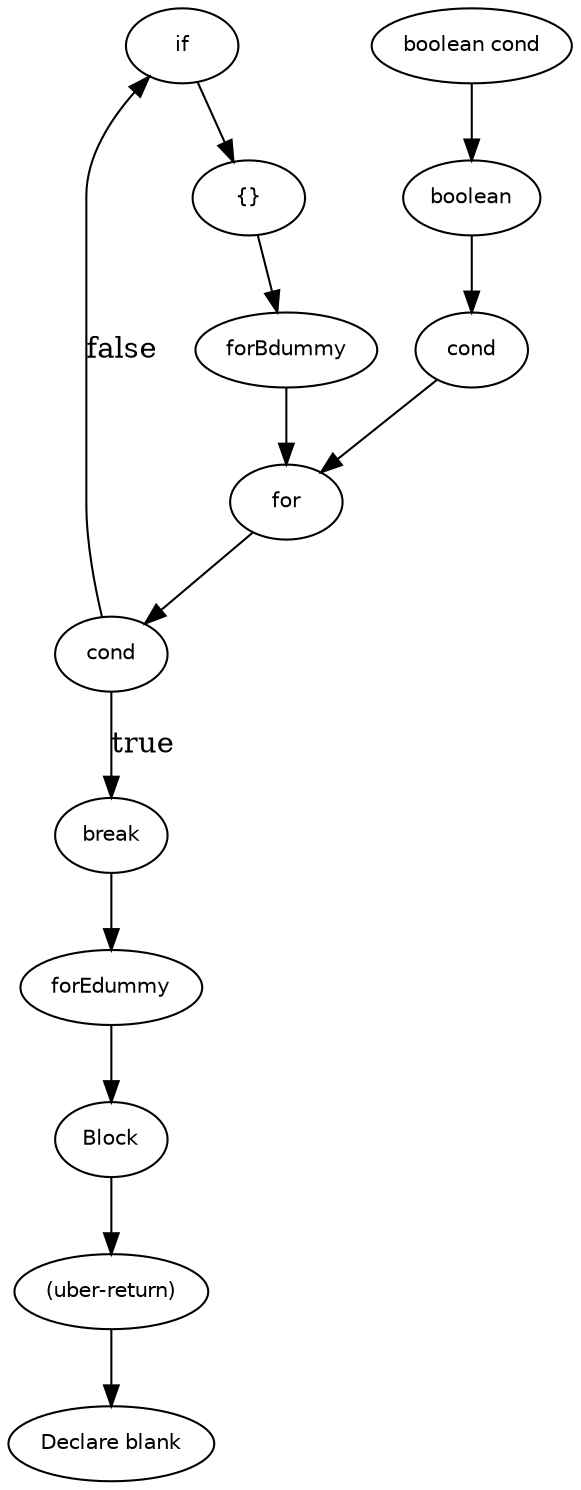 digraph blank {
  9 [
    label = if,
    fontname = Helvetica,
    fontsize = 10
  ];
  8 [
    label = "{}",
    fontname = Helvetica,
    fontsize = 10
  ];
  7 [
    label = forEdummy,
    fontname = Helvetica,
    fontsize = 10
  ];
  6 [
    label = forBdummy,
    fontname = Helvetica,
    fontsize = 10
  ];
  5 [
    label = cond,
    fontname = Helvetica,
    fontsize = 10
  ];
  4 [
    label = boolean,
    fontname = Helvetica,
    fontsize = 10
  ];
  13 [
    label = Block,
    fontname = Helvetica,
    fontsize = 10
  ];
  3 [
    label = "boolean cond",
    fontname = Helvetica,
    fontsize = 10
  ];
  12 [
    label = for,
    fontname = Helvetica,
    fontsize = 10
  ];
  2 [
    label = "(uber-return)",
    fontname = Helvetica,
    fontsize = 10
  ];
  11 [
    label = break,
    fontname = Helvetica,
    fontsize = 10
  ];
  10 [
    label = cond,
    fontname = Helvetica,
    fontsize = 10
  ];
  0 [
    label = "Declare blank",
    fontname = Helvetica,
    fontsize = 10
  ];
  3 -> 4 [
    label = ""
  ];
  9 -> 8 [
    label = ""
  ];
  7 -> 13 [
    label = ""
  ];
  6 -> 12 [
    label = ""
  ];
  10 -> 9 [
    label = false
  ];
  5 -> 12 [
    label = ""
  ];
  2 -> 0 [
    label = ""
  ];
  11 -> 7 [
    label = ""
  ];
  8 -> 6 [
    label = ""
  ];
  12 -> 10 [
    label = ""
  ];
  13 -> 2 [
    label = ""
  ];
  10 -> 11 [
    label = true
  ];
  4 -> 5 [
    label = ""
  ];
}
